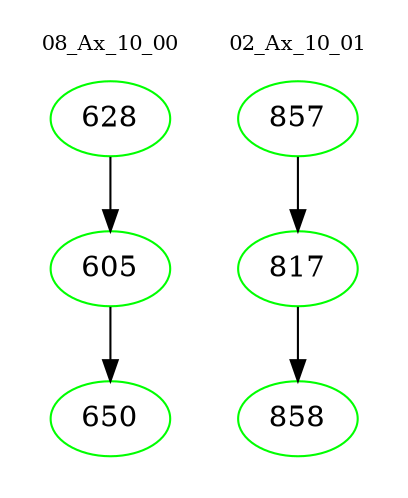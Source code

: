 digraph{
subgraph cluster_0 {
color = white
label = "08_Ax_10_00";
fontsize=10;
T0_628 [label="628", color="green"]
T0_628 -> T0_605 [color="black"]
T0_605 [label="605", color="green"]
T0_605 -> T0_650 [color="black"]
T0_650 [label="650", color="green"]
}
subgraph cluster_1 {
color = white
label = "02_Ax_10_01";
fontsize=10;
T1_857 [label="857", color="green"]
T1_857 -> T1_817 [color="black"]
T1_817 [label="817", color="green"]
T1_817 -> T1_858 [color="black"]
T1_858 [label="858", color="green"]
}
}
